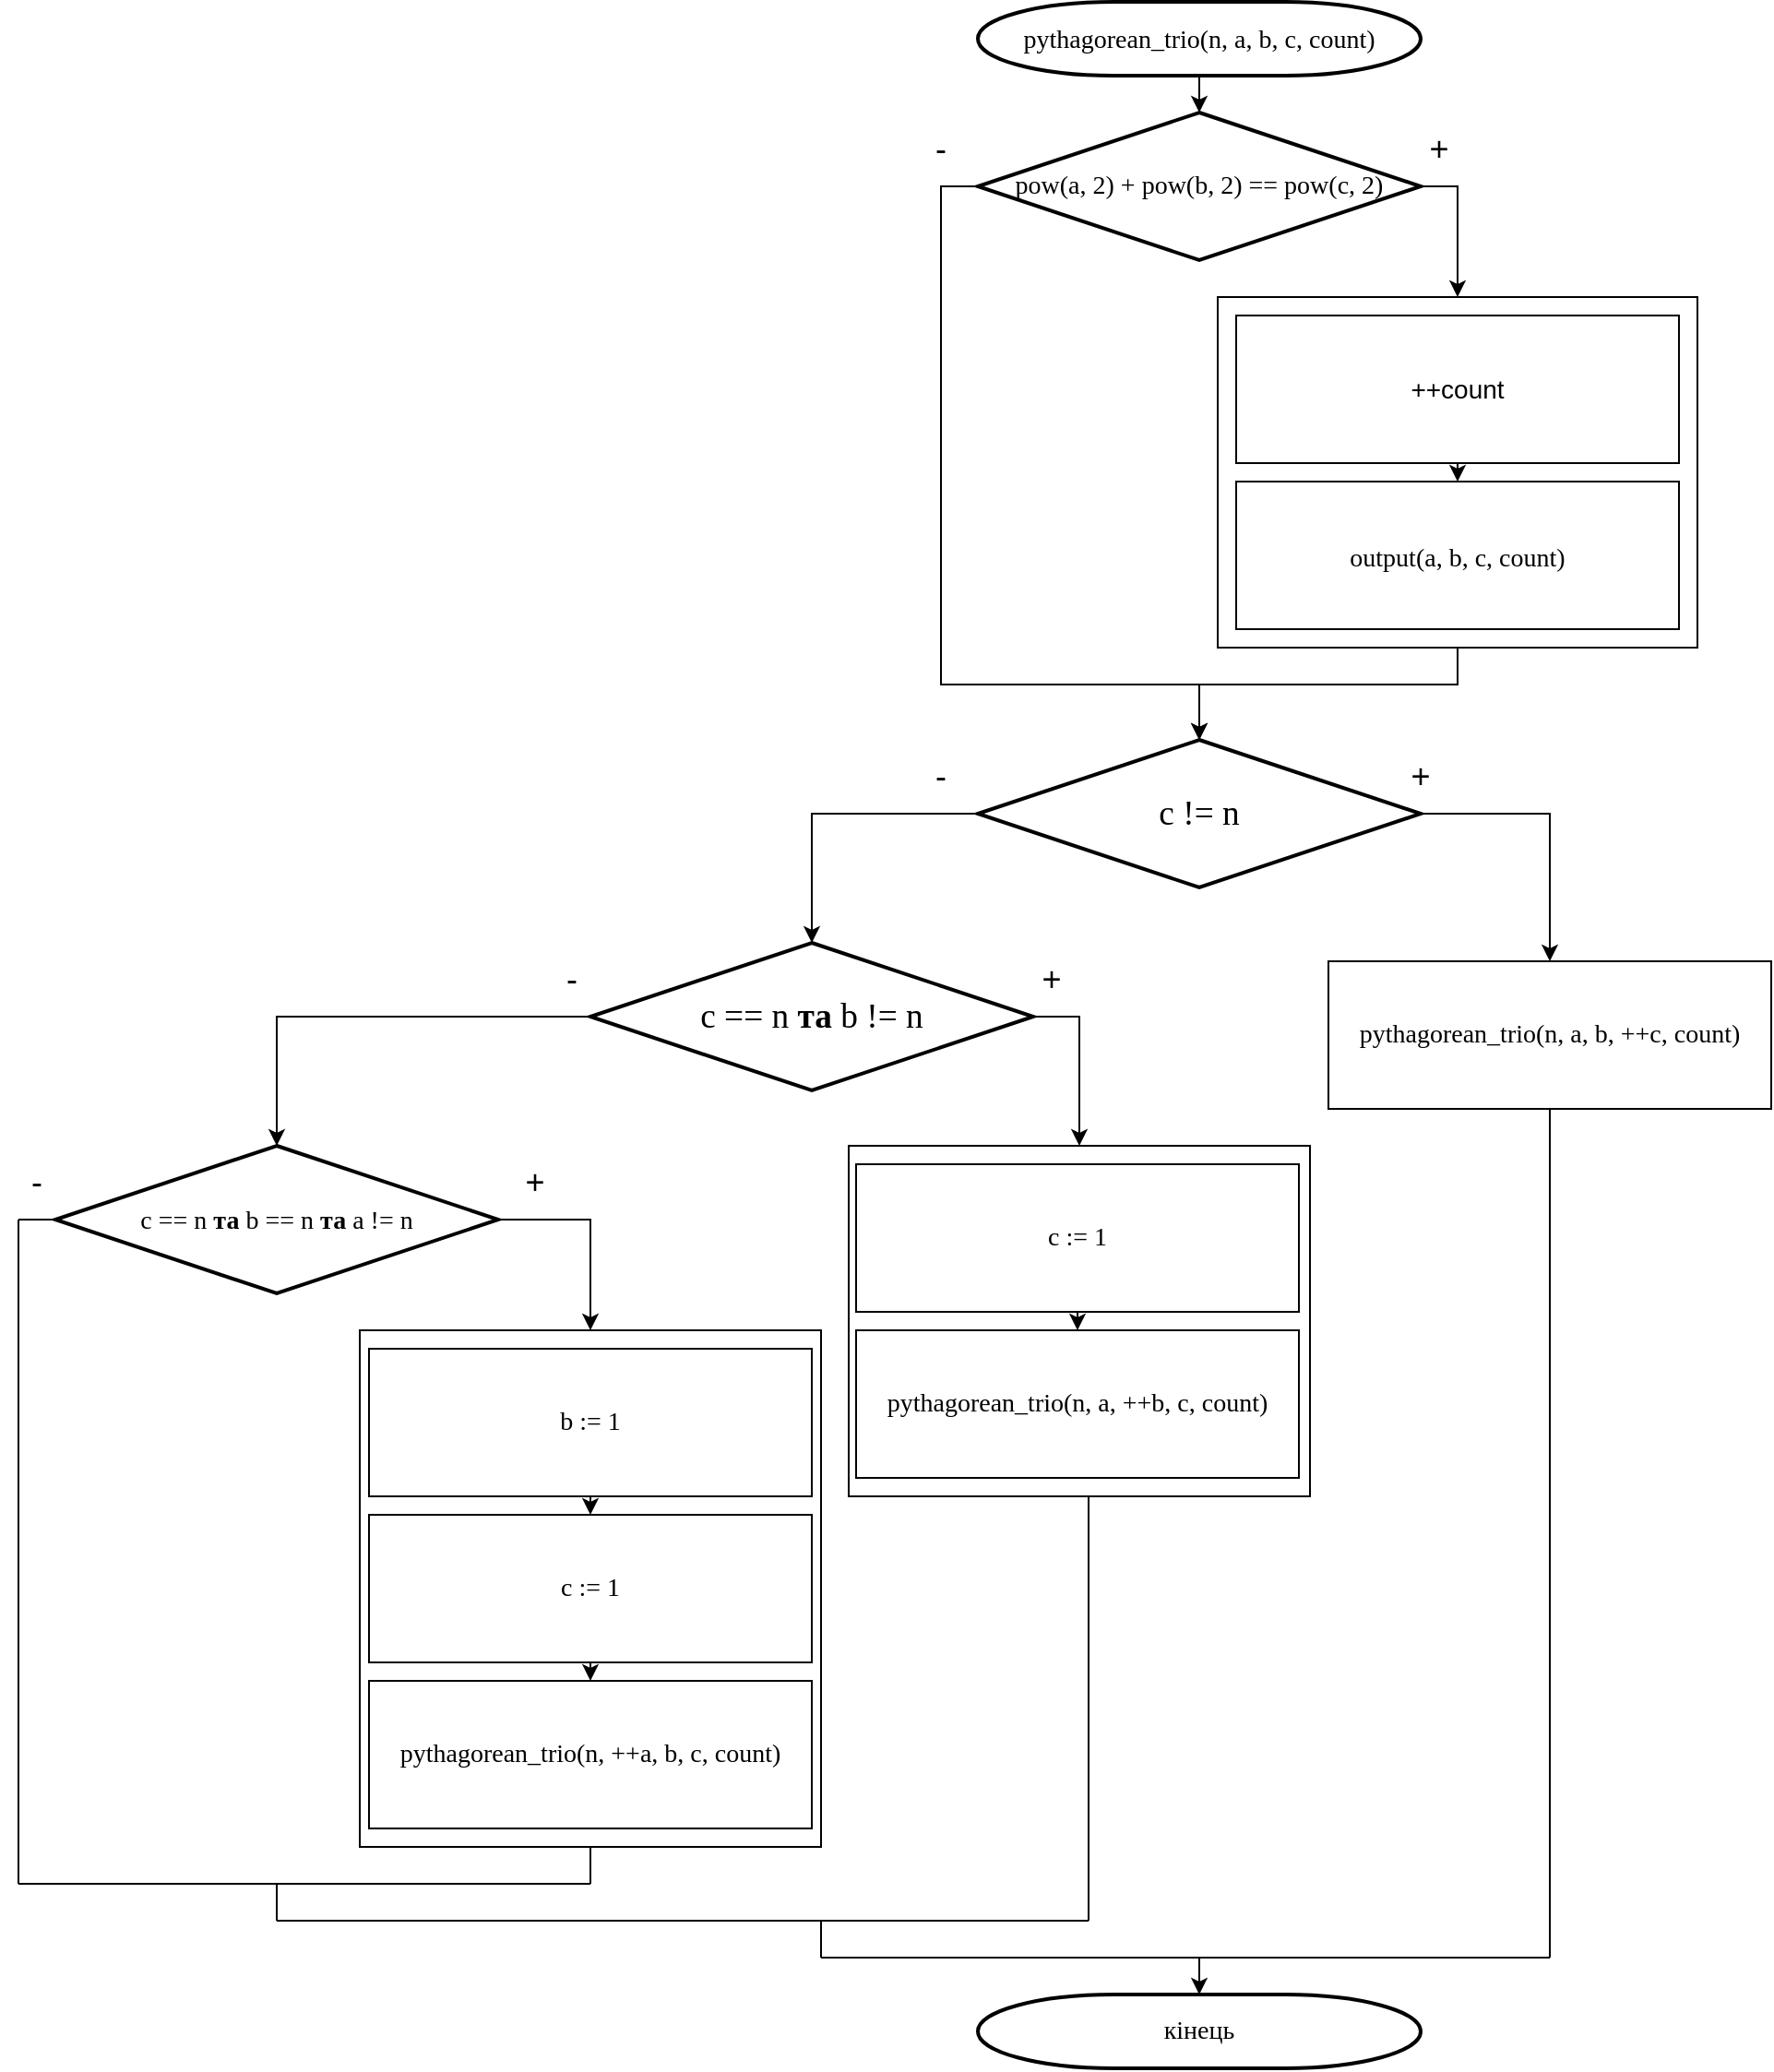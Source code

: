 <mxfile version="13.9.9" type="device"><diagram id="uO-6ZJcvOFvFhjMKI28n" name="Страница 1"><mxGraphModel dx="1679" dy="494" grid="1" gridSize="10" guides="1" tooltips="1" connect="1" arrows="1" fold="1" page="1" pageScale="1" pageWidth="827" pageHeight="1169" math="0" shadow="0"><root><mxCell id="0"/><mxCell id="1" parent="0"/><mxCell id="rBzxttqJwSrWjbSRKiUq-37" value="&lt;p class=&quot;MsoNormal&quot; style=&quot;text-indent: 0cm&quot;&gt;&lt;br&gt;&lt;/p&gt;" style="rounded=0;whiteSpace=wrap;html=1;" vertex="1" parent="1"><mxGeometry x="25" y="760" width="250" height="280" as="geometry"/></mxCell><mxCell id="rBzxttqJwSrWjbSRKiUq-26" value="&lt;p class=&quot;MsoNormal&quot; style=&quot;text-indent: 0cm&quot;&gt;&lt;br&gt;&lt;/p&gt;" style="rounded=0;whiteSpace=wrap;html=1;" vertex="1" parent="1"><mxGeometry x="290" y="660" width="250" height="190" as="geometry"/></mxCell><mxCell id="rBzxttqJwSrWjbSRKiUq-14" style="edgeStyle=orthogonalEdgeStyle;rounded=0;orthogonalLoop=1;jettySize=auto;html=1;exitX=0.5;exitY=1;exitDx=0;exitDy=0;entryX=0.5;entryY=0;entryDx=0;entryDy=0;entryPerimeter=0;" edge="1" parent="1" source="rBzxttqJwSrWjbSRKiUq-8" target="rBzxttqJwSrWjbSRKiUq-12"><mxGeometry relative="1" as="geometry"><mxPoint x="470" y="440" as="targetPoint"/><Array as="points"><mxPoint x="620" y="410"/><mxPoint x="480" y="410"/></Array></mxGeometry></mxCell><mxCell id="rBzxttqJwSrWjbSRKiUq-8" value="" style="rounded=0;whiteSpace=wrap;html=1;" vertex="1" parent="1"><mxGeometry x="490" y="200" width="260" height="190" as="geometry"/></mxCell><mxCell id="rBzxttqJwSrWjbSRKiUq-3" style="edgeStyle=orthogonalEdgeStyle;rounded=0;orthogonalLoop=1;jettySize=auto;html=1;exitX=0.5;exitY=1;exitDx=0;exitDy=0;exitPerimeter=0;entryX=0.5;entryY=0;entryDx=0;entryDy=0;entryPerimeter=0;" edge="1" parent="1" source="rBzxttqJwSrWjbSRKiUq-1" target="rBzxttqJwSrWjbSRKiUq-2"><mxGeometry relative="1" as="geometry"/></mxCell><mxCell id="rBzxttqJwSrWjbSRKiUq-1" value="&lt;font style=&quot;font-size: 14px&quot;&gt;&lt;span lang=&quot;EN-US&quot; style=&quot;font-family: &amp;#34;times new roman&amp;#34; , serif&quot;&gt;p&lt;/span&gt;&lt;span style=&quot;font-family: &amp;#34;times new roman&amp;#34; , serif&quot;&gt;ythagorean_trio&lt;/span&gt;&lt;span lang=&quot;EN-US&quot; style=&quot;font-family: &amp;#34;times new roman&amp;#34; , serif&quot;&gt;(n, a, b, c, count)&lt;/span&gt;&lt;/font&gt;" style="strokeWidth=2;html=1;shape=mxgraph.flowchart.terminator;whiteSpace=wrap;" vertex="1" parent="1"><mxGeometry x="360" y="40" width="240" height="40" as="geometry"/></mxCell><mxCell id="rBzxttqJwSrWjbSRKiUq-9" style="edgeStyle=orthogonalEdgeStyle;rounded=0;orthogonalLoop=1;jettySize=auto;html=1;exitX=1;exitY=0.5;exitDx=0;exitDy=0;exitPerimeter=0;entryX=0.5;entryY=0;entryDx=0;entryDy=0;" edge="1" parent="1" source="rBzxttqJwSrWjbSRKiUq-2" target="rBzxttqJwSrWjbSRKiUq-8"><mxGeometry relative="1" as="geometry"/></mxCell><mxCell id="rBzxttqJwSrWjbSRKiUq-13" style="edgeStyle=orthogonalEdgeStyle;rounded=0;orthogonalLoop=1;jettySize=auto;html=1;exitX=0;exitY=0.5;exitDx=0;exitDy=0;exitPerimeter=0;" edge="1" parent="1" source="rBzxttqJwSrWjbSRKiUq-2" target="rBzxttqJwSrWjbSRKiUq-12"><mxGeometry relative="1" as="geometry"><Array as="points"><mxPoint x="340" y="140"/><mxPoint x="340" y="410"/><mxPoint x="480" y="410"/></Array></mxGeometry></mxCell><mxCell id="rBzxttqJwSrWjbSRKiUq-2" value="&lt;span lang=&quot;EN-US&quot; style=&quot;font-family: &amp;#34;times new roman&amp;#34; , serif&quot;&gt;&lt;font style=&quot;font-size: 14px&quot;&gt;pow(a, 2) + pow(b, 2) == pow(c, 2)&lt;/font&gt;&lt;/span&gt;" style="strokeWidth=2;html=1;shape=mxgraph.flowchart.decision;whiteSpace=wrap;" vertex="1" parent="1"><mxGeometry x="360" y="100" width="240" height="80" as="geometry"/></mxCell><mxCell id="rBzxttqJwSrWjbSRKiUq-7" style="edgeStyle=orthogonalEdgeStyle;rounded=0;orthogonalLoop=1;jettySize=auto;html=1;exitX=0.5;exitY=1;exitDx=0;exitDy=0;entryX=0.5;entryY=0;entryDx=0;entryDy=0;" edge="1" parent="1" source="rBzxttqJwSrWjbSRKiUq-4" target="rBzxttqJwSrWjbSRKiUq-6"><mxGeometry relative="1" as="geometry"/></mxCell><mxCell id="rBzxttqJwSrWjbSRKiUq-4" value="&lt;font style=&quot;font-size: 14px&quot;&gt;++count&lt;/font&gt;" style="rounded=0;whiteSpace=wrap;html=1;" vertex="1" parent="1"><mxGeometry x="500" y="210" width="240" height="80" as="geometry"/></mxCell><mxCell id="rBzxttqJwSrWjbSRKiUq-6" value="&lt;p class=&quot;MsoNormal&quot; style=&quot;text-indent: 0cm&quot;&gt;&lt;span lang=&quot;EN-US&quot; style=&quot;font-family: &amp;#34;times new roman&amp;#34; , serif&quot;&gt;&lt;font style=&quot;font-size: 14px&quot;&gt;output(a, b, c, count)&lt;/font&gt;&lt;span style=&quot;font-size: 14pt&quot;&gt;&lt;/span&gt;&lt;/span&gt;&lt;/p&gt;" style="rounded=0;whiteSpace=wrap;html=1;" vertex="1" parent="1"><mxGeometry x="500" y="300" width="240" height="80" as="geometry"/></mxCell><mxCell id="rBzxttqJwSrWjbSRKiUq-10" value="&lt;font style=&quot;font-size: 18px&quot;&gt;+&lt;/font&gt;" style="text;html=1;strokeColor=none;fillColor=none;align=center;verticalAlign=middle;whiteSpace=wrap;rounded=0;" vertex="1" parent="1"><mxGeometry x="590" y="110" width="40" height="20" as="geometry"/></mxCell><mxCell id="rBzxttqJwSrWjbSRKiUq-11" value="&lt;font style=&quot;font-size: 18px&quot;&gt;-&lt;/font&gt;" style="text;html=1;strokeColor=none;fillColor=none;align=center;verticalAlign=middle;whiteSpace=wrap;rounded=0;" vertex="1" parent="1"><mxGeometry x="320" y="110" width="40" height="20" as="geometry"/></mxCell><mxCell id="rBzxttqJwSrWjbSRKiUq-16" style="edgeStyle=orthogonalEdgeStyle;rounded=0;orthogonalLoop=1;jettySize=auto;html=1;exitX=1;exitY=0.5;exitDx=0;exitDy=0;exitPerimeter=0;entryX=0.5;entryY=0;entryDx=0;entryDy=0;" edge="1" parent="1" source="rBzxttqJwSrWjbSRKiUq-12" target="rBzxttqJwSrWjbSRKiUq-15"><mxGeometry relative="1" as="geometry"/></mxCell><mxCell id="rBzxttqJwSrWjbSRKiUq-19" style="edgeStyle=orthogonalEdgeStyle;rounded=0;orthogonalLoop=1;jettySize=auto;html=1;exitX=0;exitY=0.5;exitDx=0;exitDy=0;exitPerimeter=0;entryX=0.5;entryY=0;entryDx=0;entryDy=0;entryPerimeter=0;" edge="1" parent="1" source="rBzxttqJwSrWjbSRKiUq-12" target="rBzxttqJwSrWjbSRKiUq-18"><mxGeometry relative="1" as="geometry"/></mxCell><mxCell id="rBzxttqJwSrWjbSRKiUq-12" value="&lt;span lang=&quot;EN-US&quot; style=&quot;font-size: 14.0pt ; font-family: &amp;#34;times new roman&amp;#34; , serif&quot;&gt;c != n&lt;/span&gt;" style="strokeWidth=2;html=1;shape=mxgraph.flowchart.decision;whiteSpace=wrap;" vertex="1" parent="1"><mxGeometry x="360" y="440" width="240" height="80" as="geometry"/></mxCell><mxCell id="rBzxttqJwSrWjbSRKiUq-15" value="&lt;p class=&quot;MsoNormal&quot; style=&quot;text-indent: 0cm&quot;&gt;&lt;span lang=&quot;EN-US&quot; style=&quot;font-family: &amp;#34;times new roman&amp;#34; , serif&quot;&gt;&lt;font style=&quot;font-size: 14px&quot;&gt;pythagorean_trio(n, a, b, ++c, count)&lt;/font&gt;&lt;/span&gt;&lt;br&gt;&lt;/p&gt;" style="rounded=0;whiteSpace=wrap;html=1;" vertex="1" parent="1"><mxGeometry x="550" y="560" width="240" height="80" as="geometry"/></mxCell><mxCell id="rBzxttqJwSrWjbSRKiUq-27" style="edgeStyle=orthogonalEdgeStyle;rounded=0;orthogonalLoop=1;jettySize=auto;html=1;exitX=1;exitY=0.5;exitDx=0;exitDy=0;exitPerimeter=0;entryX=0.5;entryY=0;entryDx=0;entryDy=0;" edge="1" parent="1" source="rBzxttqJwSrWjbSRKiUq-18" target="rBzxttqJwSrWjbSRKiUq-26"><mxGeometry relative="1" as="geometry"/></mxCell><mxCell id="rBzxttqJwSrWjbSRKiUq-31" style="edgeStyle=orthogonalEdgeStyle;rounded=0;orthogonalLoop=1;jettySize=auto;html=1;exitX=0;exitY=0.5;exitDx=0;exitDy=0;exitPerimeter=0;entryX=0.5;entryY=0;entryDx=0;entryDy=0;entryPerimeter=0;" edge="1" parent="1" source="rBzxttqJwSrWjbSRKiUq-18" target="rBzxttqJwSrWjbSRKiUq-30"><mxGeometry relative="1" as="geometry"/></mxCell><mxCell id="rBzxttqJwSrWjbSRKiUq-18" value="&lt;span lang=&quot;EN-US&quot; style=&quot;font-size: 14.0pt ; font-family: &amp;#34;times new roman&amp;#34; , serif&quot;&gt;c == n &lt;/span&gt;&lt;b&gt;&lt;span style=&quot;font-size: 14.0pt ; font-family: &amp;#34;times new roman&amp;#34; , serif&quot;&gt;та &lt;/span&gt;&lt;/b&gt;&lt;span lang=&quot;EN-US&quot; style=&quot;font-size: 14.0pt ; font-family: &amp;#34;times new roman&amp;#34; , serif&quot;&gt;b != n&lt;/span&gt;" style="strokeWidth=2;html=1;shape=mxgraph.flowchart.decision;whiteSpace=wrap;" vertex="1" parent="1"><mxGeometry x="150" y="550" width="240" height="80" as="geometry"/></mxCell><mxCell id="rBzxttqJwSrWjbSRKiUq-20" value="&lt;font style=&quot;font-size: 18px&quot;&gt;+&lt;/font&gt;" style="text;html=1;strokeColor=none;fillColor=none;align=center;verticalAlign=middle;whiteSpace=wrap;rounded=0;" vertex="1" parent="1"><mxGeometry x="580" y="450" width="40" height="20" as="geometry"/></mxCell><mxCell id="rBzxttqJwSrWjbSRKiUq-21" value="&lt;font style=&quot;font-size: 18px&quot;&gt;-&lt;/font&gt;" style="text;html=1;strokeColor=none;fillColor=none;align=center;verticalAlign=middle;whiteSpace=wrap;rounded=0;" vertex="1" parent="1"><mxGeometry x="320" y="450" width="40" height="20" as="geometry"/></mxCell><mxCell id="rBzxttqJwSrWjbSRKiUq-25" style="edgeStyle=orthogonalEdgeStyle;rounded=0;orthogonalLoop=1;jettySize=auto;html=1;exitX=0.5;exitY=1;exitDx=0;exitDy=0;entryX=0.5;entryY=0;entryDx=0;entryDy=0;" edge="1" parent="1" source="rBzxttqJwSrWjbSRKiUq-22" target="rBzxttqJwSrWjbSRKiUq-24"><mxGeometry relative="1" as="geometry"/></mxCell><mxCell id="rBzxttqJwSrWjbSRKiUq-22" value="&lt;p class=&quot;MsoNormal&quot; style=&quot;text-indent: 0cm&quot;&gt;&lt;span lang=&quot;EN-US&quot; style=&quot;font-family: &amp;#34;times new roman&amp;#34; , serif&quot;&gt;&lt;font style=&quot;font-size: 14px&quot;&gt;c := 1&lt;/font&gt;&lt;/span&gt;&lt;br&gt;&lt;/p&gt;" style="rounded=0;whiteSpace=wrap;html=1;" vertex="1" parent="1"><mxGeometry x="294" y="670" width="240" height="80" as="geometry"/></mxCell><mxCell id="rBzxttqJwSrWjbSRKiUq-24" value="&lt;p class=&quot;MsoNormal&quot; style=&quot;text-indent: 0cm&quot;&gt;&lt;span lang=&quot;EN-US&quot; style=&quot;font-family: &amp;#34;times new roman&amp;#34; , serif&quot;&gt;&lt;font style=&quot;font-size: 14px&quot;&gt;pythagorean_trio(n, a, ++b, c, count)&lt;/font&gt;&lt;/span&gt;&lt;br&gt;&lt;/p&gt;" style="rounded=0;whiteSpace=wrap;html=1;" vertex="1" parent="1"><mxGeometry x="294" y="760" width="240" height="80" as="geometry"/></mxCell><mxCell id="rBzxttqJwSrWjbSRKiUq-28" value="&lt;font style=&quot;font-size: 18px&quot;&gt;+&lt;/font&gt;" style="text;html=1;strokeColor=none;fillColor=none;align=center;verticalAlign=middle;whiteSpace=wrap;rounded=0;" vertex="1" parent="1"><mxGeometry x="380" y="560" width="40" height="20" as="geometry"/></mxCell><mxCell id="rBzxttqJwSrWjbSRKiUq-29" value="&lt;font style=&quot;font-size: 18px&quot;&gt;-&lt;/font&gt;" style="text;html=1;strokeColor=none;fillColor=none;align=center;verticalAlign=middle;whiteSpace=wrap;rounded=0;" vertex="1" parent="1"><mxGeometry x="120" y="560" width="40" height="20" as="geometry"/></mxCell><mxCell id="rBzxttqJwSrWjbSRKiUq-38" style="edgeStyle=orthogonalEdgeStyle;rounded=0;orthogonalLoop=1;jettySize=auto;html=1;exitX=1;exitY=0.5;exitDx=0;exitDy=0;exitPerimeter=0;" edge="1" parent="1" source="rBzxttqJwSrWjbSRKiUq-30" target="rBzxttqJwSrWjbSRKiUq-37"><mxGeometry relative="1" as="geometry"/></mxCell><mxCell id="rBzxttqJwSrWjbSRKiUq-30" value="&lt;font style=&quot;font-size: 14px&quot;&gt;&lt;span lang=&quot;EN-US&quot; style=&quot;font-family: &amp;#34;times new roman&amp;#34; , serif&quot;&gt;c == n &lt;/span&gt;&lt;b&gt;&lt;span style=&quot;font-family: &amp;#34;times new roman&amp;#34; , serif&quot;&gt;та &lt;/span&gt;&lt;/b&gt;&lt;span lang=&quot;EN-US&quot; style=&quot;font-family: &amp;#34;times new roman&amp;#34; , serif&quot;&gt;b == n&lt;/span&gt;&lt;b&gt;&lt;span style=&quot;font-family: &amp;#34;times new roman&amp;#34; , serif&quot;&gt; та&lt;/span&gt;&lt;span style=&quot;font-family: &amp;#34;times new roman&amp;#34; , serif&quot;&gt; &lt;/span&gt;&lt;/b&gt;&lt;span lang=&quot;EN-US&quot; style=&quot;font-family: &amp;#34;times new roman&amp;#34; , serif&quot;&gt;a != n&lt;/span&gt;&lt;/font&gt;" style="strokeWidth=2;html=1;shape=mxgraph.flowchart.decision;whiteSpace=wrap;" vertex="1" parent="1"><mxGeometry x="-140" y="660" width="240" height="80" as="geometry"/></mxCell><mxCell id="rBzxttqJwSrWjbSRKiUq-36" style="edgeStyle=orthogonalEdgeStyle;rounded=0;orthogonalLoop=1;jettySize=auto;html=1;exitX=0.5;exitY=1;exitDx=0;exitDy=0;entryX=0.5;entryY=0;entryDx=0;entryDy=0;" edge="1" parent="1" source="rBzxttqJwSrWjbSRKiUq-33" target="rBzxttqJwSrWjbSRKiUq-35"><mxGeometry relative="1" as="geometry"/></mxCell><mxCell id="rBzxttqJwSrWjbSRKiUq-33" value="&lt;p class=&quot;MsoNormal&quot; style=&quot;text-indent: 0cm&quot;&gt;&lt;span lang=&quot;EN-US&quot; style=&quot;font-family: &amp;#34;times new roman&amp;#34; , serif&quot;&gt;&lt;font style=&quot;font-size: 14px&quot;&gt;b := 1&lt;/font&gt;&lt;/span&gt;&lt;br&gt;&lt;/p&gt;" style="rounded=0;whiteSpace=wrap;html=1;" vertex="1" parent="1"><mxGeometry x="30" y="770" width="240" height="80" as="geometry"/></mxCell><mxCell id="rBzxttqJwSrWjbSRKiUq-40" style="edgeStyle=orthogonalEdgeStyle;rounded=0;orthogonalLoop=1;jettySize=auto;html=1;exitX=0.5;exitY=1;exitDx=0;exitDy=0;entryX=0.5;entryY=0;entryDx=0;entryDy=0;" edge="1" parent="1" source="rBzxttqJwSrWjbSRKiUq-35" target="rBzxttqJwSrWjbSRKiUq-39"><mxGeometry relative="1" as="geometry"/></mxCell><mxCell id="rBzxttqJwSrWjbSRKiUq-35" value="&lt;p class=&quot;MsoNormal&quot; style=&quot;text-indent: 0cm&quot;&gt;&lt;span lang=&quot;EN-US&quot; style=&quot;font-family: &amp;#34;times new roman&amp;#34; , serif&quot;&gt;&lt;font style=&quot;font-size: 14px&quot;&gt;c := 1&lt;/font&gt;&lt;/span&gt;&lt;br&gt;&lt;/p&gt;" style="rounded=0;whiteSpace=wrap;html=1;" vertex="1" parent="1"><mxGeometry x="30" y="860" width="240" height="80" as="geometry"/></mxCell><mxCell id="rBzxttqJwSrWjbSRKiUq-39" value="&lt;p class=&quot;MsoNormal&quot; style=&quot;text-indent: 0cm&quot;&gt;&lt;span lang=&quot;EN-US&quot; style=&quot;font-family: &amp;#34;times new roman&amp;#34; , serif&quot;&gt;&lt;font style=&quot;font-size: 14px&quot;&gt;pythagorean_trio(n, ++a, b, c, count)&lt;/font&gt;&lt;/span&gt;&lt;br&gt;&lt;/p&gt;" style="rounded=0;whiteSpace=wrap;html=1;" vertex="1" parent="1"><mxGeometry x="30" y="950" width="240" height="80" as="geometry"/></mxCell><mxCell id="rBzxttqJwSrWjbSRKiUq-41" value="&lt;font face=&quot;times new roman, serif&quot;&gt;&lt;span style=&quot;font-size: 14px&quot;&gt;кінець&lt;/span&gt;&lt;/font&gt;" style="strokeWidth=2;html=1;shape=mxgraph.flowchart.terminator;whiteSpace=wrap;" vertex="1" parent="1"><mxGeometry x="360" y="1120" width="240" height="40" as="geometry"/></mxCell><mxCell id="rBzxttqJwSrWjbSRKiUq-42" value="" style="endArrow=none;html=1;" edge="1" parent="1"><mxGeometry width="50" height="50" relative="1" as="geometry"><mxPoint x="150" y="1060" as="sourcePoint"/><mxPoint x="150" y="1040" as="targetPoint"/></mxGeometry></mxCell><mxCell id="rBzxttqJwSrWjbSRKiUq-43" value="" style="endArrow=none;html=1;" edge="1" parent="1"><mxGeometry width="50" height="50" relative="1" as="geometry"><mxPoint x="-160" y="700" as="sourcePoint"/><mxPoint x="-140" y="700" as="targetPoint"/></mxGeometry></mxCell><mxCell id="rBzxttqJwSrWjbSRKiUq-44" value="&lt;font style=&quot;font-size: 18px&quot;&gt;+&lt;/font&gt;" style="text;html=1;strokeColor=none;fillColor=none;align=center;verticalAlign=middle;whiteSpace=wrap;rounded=0;" vertex="1" parent="1"><mxGeometry x="100" y="670" width="40" height="20" as="geometry"/></mxCell><mxCell id="rBzxttqJwSrWjbSRKiUq-45" value="&lt;font style=&quot;font-size: 18px&quot;&gt;-&lt;/font&gt;" style="text;html=1;strokeColor=none;fillColor=none;align=center;verticalAlign=middle;whiteSpace=wrap;rounded=0;" vertex="1" parent="1"><mxGeometry x="-170" y="670" width="40" height="20" as="geometry"/></mxCell><mxCell id="rBzxttqJwSrWjbSRKiUq-46" value="" style="endArrow=none;html=1;" edge="1" parent="1"><mxGeometry width="50" height="50" relative="1" as="geometry"><mxPoint x="-160" y="1060" as="sourcePoint"/><mxPoint x="-160" y="700" as="targetPoint"/></mxGeometry></mxCell><mxCell id="rBzxttqJwSrWjbSRKiUq-47" value="" style="endArrow=none;html=1;" edge="1" parent="1"><mxGeometry width="50" height="50" relative="1" as="geometry"><mxPoint x="-160" y="1060" as="sourcePoint"/><mxPoint x="150" y="1060" as="targetPoint"/></mxGeometry></mxCell><mxCell id="rBzxttqJwSrWjbSRKiUq-48" value="" style="endArrow=none;html=1;" edge="1" parent="1"><mxGeometry width="50" height="50" relative="1" as="geometry"><mxPoint x="420" y="1080" as="sourcePoint"/><mxPoint x="420" y="850" as="targetPoint"/></mxGeometry></mxCell><mxCell id="rBzxttqJwSrWjbSRKiUq-49" value="" style="endArrow=none;html=1;" edge="1" parent="1"><mxGeometry width="50" height="50" relative="1" as="geometry"><mxPoint x="-20" y="1080" as="sourcePoint"/><mxPoint x="420" y="1080" as="targetPoint"/></mxGeometry></mxCell><mxCell id="rBzxttqJwSrWjbSRKiUq-50" value="" style="endArrow=none;html=1;" edge="1" parent="1"><mxGeometry width="50" height="50" relative="1" as="geometry"><mxPoint x="-20" y="1080" as="sourcePoint"/><mxPoint x="-20" y="1060" as="targetPoint"/></mxGeometry></mxCell><mxCell id="rBzxttqJwSrWjbSRKiUq-51" value="" style="endArrow=none;html=1;" edge="1" parent="1"><mxGeometry width="50" height="50" relative="1" as="geometry"><mxPoint x="670" y="1100" as="sourcePoint"/><mxPoint x="670" y="640" as="targetPoint"/></mxGeometry></mxCell><mxCell id="rBzxttqJwSrWjbSRKiUq-53" value="" style="endArrow=none;html=1;" edge="1" parent="1"><mxGeometry width="50" height="50" relative="1" as="geometry"><mxPoint x="275" y="1100" as="sourcePoint"/><mxPoint x="275" y="1080" as="targetPoint"/></mxGeometry></mxCell><mxCell id="rBzxttqJwSrWjbSRKiUq-55" value="" style="endArrow=none;html=1;" edge="1" parent="1"><mxGeometry width="50" height="50" relative="1" as="geometry"><mxPoint x="275" y="1100" as="sourcePoint"/><mxPoint x="670" y="1100" as="targetPoint"/></mxGeometry></mxCell><mxCell id="rBzxttqJwSrWjbSRKiUq-56" value="" style="endArrow=classic;html=1;entryX=0.5;entryY=0;entryDx=0;entryDy=0;entryPerimeter=0;" edge="1" parent="1" target="rBzxttqJwSrWjbSRKiUq-41"><mxGeometry width="50" height="50" relative="1" as="geometry"><mxPoint x="480" y="1100" as="sourcePoint"/><mxPoint x="530" y="1050" as="targetPoint"/></mxGeometry></mxCell></root></mxGraphModel></diagram></mxfile>
